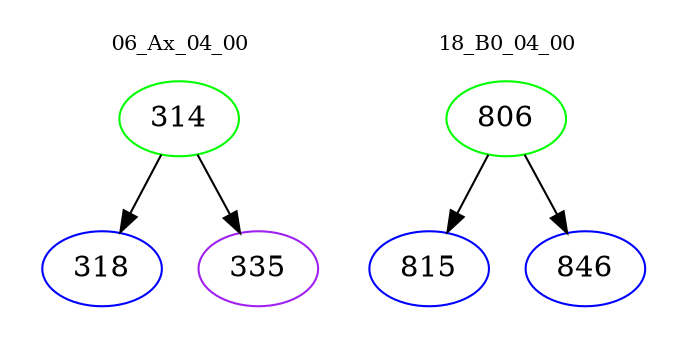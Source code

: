 digraph{
subgraph cluster_0 {
color = white
label = "06_Ax_04_00";
fontsize=10;
T0_314 [label="314", color="green"]
T0_314 -> T0_318 [color="black"]
T0_318 [label="318", color="blue"]
T0_314 -> T0_335 [color="black"]
T0_335 [label="335", color="purple"]
}
subgraph cluster_1 {
color = white
label = "18_B0_04_00";
fontsize=10;
T1_806 [label="806", color="green"]
T1_806 -> T1_815 [color="black"]
T1_815 [label="815", color="blue"]
T1_806 -> T1_846 [color="black"]
T1_846 [label="846", color="blue"]
}
}
